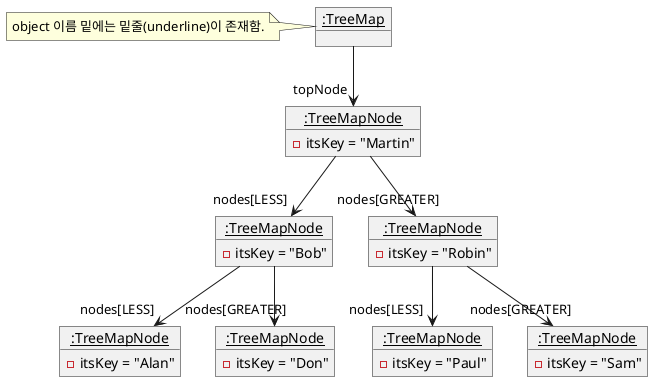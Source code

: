 @startuml Figure_1.3
' TreeMap_ObjectDiagram

' NOTE:
' 뒤에 as TreeMap 없이 object ":TreeMap" 만 사용하는 경우 에러 발생.
' as를 사용하여 좌측의 문자열이 raw string임을 명시해주어야 예약어를 포함한
' 모든 문자를 이름에 사용할 수 있다.
' Level 0
object "<u>:TreeMap</u>" as TreeMap {
}
note left of TreeMap
object 이름 밑에는 밑줄(underline)이 존재함.
endnote
' Level 1
object "<u>:TreeMapNode</u>" as node0 {
    - itsKey = "Martin"
}
' Level 2
object "<u>:TreeMapNode</u>" as node1 {
    - itsKey = "Bob"
}
object "<u>:TreeMapNode</u>" as node2 {
    - itsKey = "Robin"
}
' Level 3
' HTML 스타일: <u></u>, <b></b> 외에
' creole 스타일: __, ** 등도 사용 가능하다
object "__:TreeMapNode__" as node3 {
    - itsKey = "Alan"
}
object "__:TreeMapNode__" as node4 {
    - itsKey = "Don"
}
object "__:TreeMapNode__" as node5 {
    - itsKey = "Paul"
}
object "__:TreeMapNode__" as node6 {
    - itsKey = "Sam"
}

TreeMap --> "topNode" node0

node0 --> "nodes[LESS]"    node1
node0 --> "nodes[GREATER]" node2

node1 --> "nodes[LESS]"    node3
node1 --> "nodes[GREATER]" node4

node2 --> "nodes[LESS]"    node5
node2 --> "nodes[GREATER]" node6

@enduml
